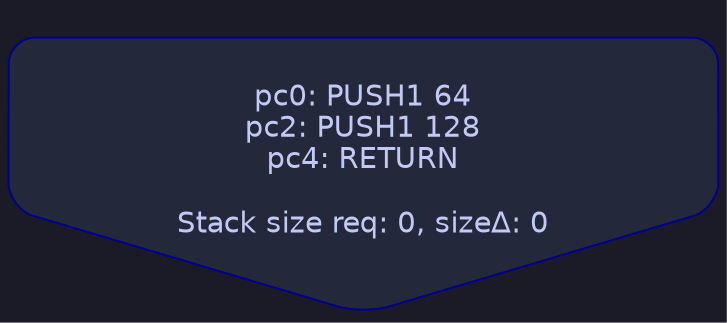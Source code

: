 digraph G {
    node [shape=box, style="filled, rounded", color="#565f89", fontcolor="#c0caf5", fontname="Helvetica", fillcolor="#24283b"];
    edge [color="#414868", fontcolor="#c0caf5", fontname="Helvetica"];
    bgcolor="#1a1b26";
    0 [ label = "pc0: PUSH1 64
pc2: PUSH1 128
pc4: RETURN

Stack size req: 0, sizeΔ: 0
" color = "darkblue" shape = invhouse]

}